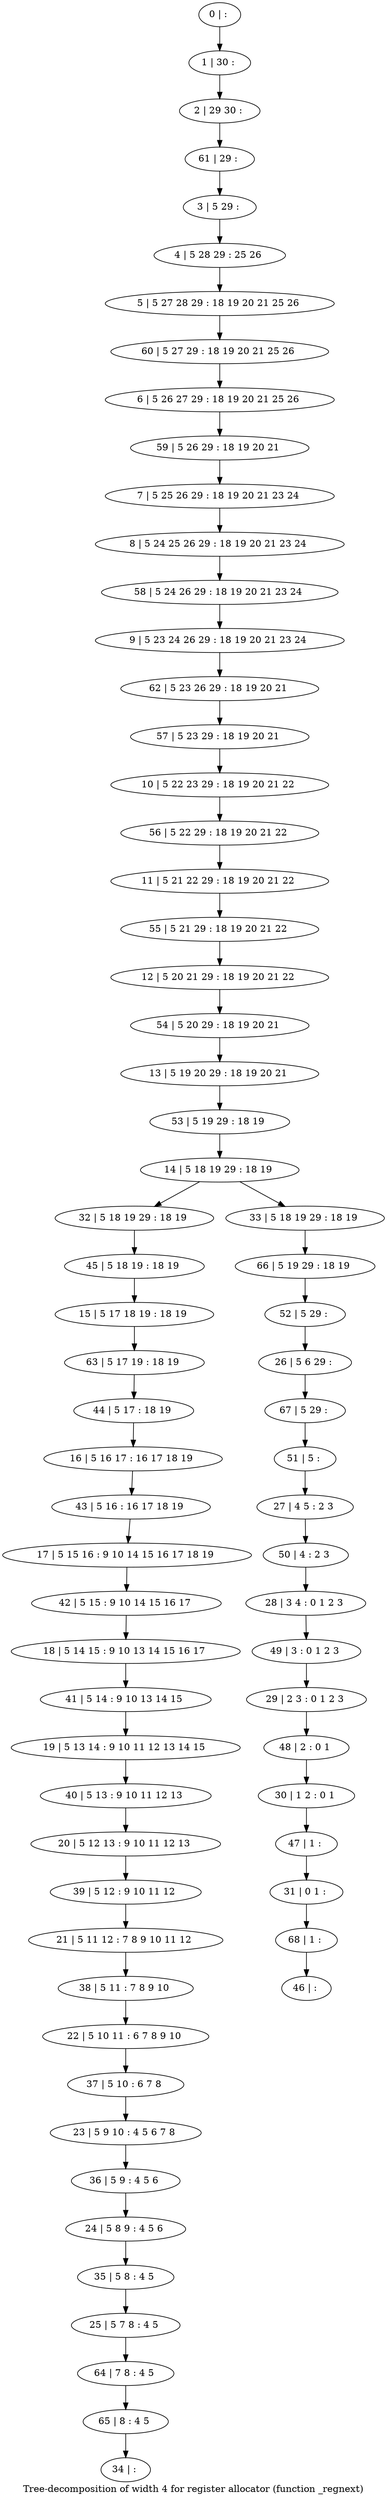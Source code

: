 digraph G {
graph [label="Tree-decomposition of width 4 for register allocator (function _regnext)"]
0[label="0 | : "];
1[label="1 | 30 : "];
2[label="2 | 29 30 : "];
3[label="3 | 5 29 : "];
4[label="4 | 5 28 29 : 25 26 "];
5[label="5 | 5 27 28 29 : 18 19 20 21 25 26 "];
6[label="6 | 5 26 27 29 : 18 19 20 21 25 26 "];
7[label="7 | 5 25 26 29 : 18 19 20 21 23 24 "];
8[label="8 | 5 24 25 26 29 : 18 19 20 21 23 24 "];
9[label="9 | 5 23 24 26 29 : 18 19 20 21 23 24 "];
10[label="10 | 5 22 23 29 : 18 19 20 21 22 "];
11[label="11 | 5 21 22 29 : 18 19 20 21 22 "];
12[label="12 | 5 20 21 29 : 18 19 20 21 22 "];
13[label="13 | 5 19 20 29 : 18 19 20 21 "];
14[label="14 | 5 18 19 29 : 18 19 "];
15[label="15 | 5 17 18 19 : 18 19 "];
16[label="16 | 5 16 17 : 16 17 18 19 "];
17[label="17 | 5 15 16 : 9 10 14 15 16 17 18 19 "];
18[label="18 | 5 14 15 : 9 10 13 14 15 16 17 "];
19[label="19 | 5 13 14 : 9 10 11 12 13 14 15 "];
20[label="20 | 5 12 13 : 9 10 11 12 13 "];
21[label="21 | 5 11 12 : 7 8 9 10 11 12 "];
22[label="22 | 5 10 11 : 6 7 8 9 10 "];
23[label="23 | 5 9 10 : 4 5 6 7 8 "];
24[label="24 | 5 8 9 : 4 5 6 "];
25[label="25 | 5 7 8 : 4 5 "];
26[label="26 | 5 6 29 : "];
27[label="27 | 4 5 : 2 3 "];
28[label="28 | 3 4 : 0 1 2 3 "];
29[label="29 | 2 3 : 0 1 2 3 "];
30[label="30 | 1 2 : 0 1 "];
31[label="31 | 0 1 : "];
32[label="32 | 5 18 19 29 : 18 19 "];
33[label="33 | 5 18 19 29 : 18 19 "];
34[label="34 | : "];
35[label="35 | 5 8 : 4 5 "];
36[label="36 | 5 9 : 4 5 6 "];
37[label="37 | 5 10 : 6 7 8 "];
38[label="38 | 5 11 : 7 8 9 10 "];
39[label="39 | 5 12 : 9 10 11 12 "];
40[label="40 | 5 13 : 9 10 11 12 13 "];
41[label="41 | 5 14 : 9 10 13 14 15 "];
42[label="42 | 5 15 : 9 10 14 15 16 17 "];
43[label="43 | 5 16 : 16 17 18 19 "];
44[label="44 | 5 17 : 18 19 "];
45[label="45 | 5 18 19 : 18 19 "];
46[label="46 | : "];
47[label="47 | 1 : "];
48[label="48 | 2 : 0 1 "];
49[label="49 | 3 : 0 1 2 3 "];
50[label="50 | 4 : 2 3 "];
51[label="51 | 5 : "];
52[label="52 | 5 29 : "];
53[label="53 | 5 19 29 : 18 19 "];
54[label="54 | 5 20 29 : 18 19 20 21 "];
55[label="55 | 5 21 29 : 18 19 20 21 22 "];
56[label="56 | 5 22 29 : 18 19 20 21 22 "];
57[label="57 | 5 23 29 : 18 19 20 21 "];
58[label="58 | 5 24 26 29 : 18 19 20 21 23 24 "];
59[label="59 | 5 26 29 : 18 19 20 21 "];
60[label="60 | 5 27 29 : 18 19 20 21 25 26 "];
61[label="61 | 29 : "];
62[label="62 | 5 23 26 29 : 18 19 20 21 "];
63[label="63 | 5 17 19 : 18 19 "];
64[label="64 | 7 8 : 4 5 "];
65[label="65 | 8 : 4 5 "];
66[label="66 | 5 19 29 : 18 19 "];
67[label="67 | 5 29 : "];
68[label="68 | 1 : "];
0->1 ;
1->2 ;
3->4 ;
4->5 ;
7->8 ;
14->32 ;
14->33 ;
35->25 ;
24->35 ;
36->24 ;
23->36 ;
37->23 ;
22->37 ;
38->22 ;
21->38 ;
39->21 ;
20->39 ;
40->20 ;
19->40 ;
41->19 ;
18->41 ;
42->18 ;
17->42 ;
43->17 ;
16->43 ;
44->16 ;
45->15 ;
32->45 ;
47->31 ;
30->47 ;
48->30 ;
29->48 ;
49->29 ;
28->49 ;
50->28 ;
27->50 ;
51->27 ;
52->26 ;
53->14 ;
13->53 ;
54->13 ;
12->54 ;
55->12 ;
11->55 ;
56->11 ;
10->56 ;
57->10 ;
58->9 ;
8->58 ;
59->7 ;
6->59 ;
60->6 ;
5->60 ;
61->3 ;
2->61 ;
62->57 ;
9->62 ;
63->44 ;
15->63 ;
25->64 ;
65->34 ;
64->65 ;
66->52 ;
33->66 ;
67->51 ;
26->67 ;
68->46 ;
31->68 ;
}
